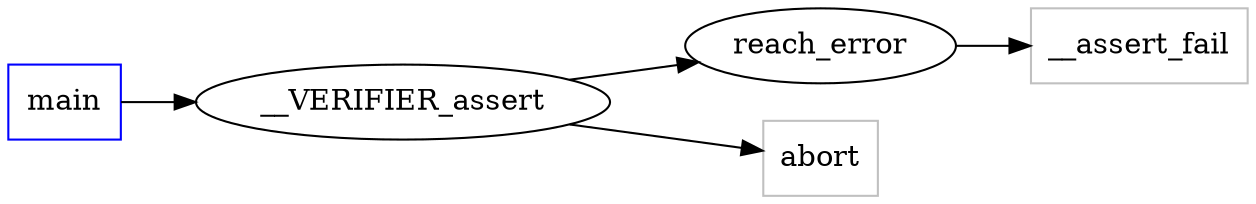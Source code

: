 digraph functioncalls {
rankdir=LR;

main [shape="box", color=blue];
reach_error [label="reach_error", ];
__VERIFIER_assert -> reach_error;
abort [label="abort", shape="box", color=grey];
__VERIFIER_assert -> abort;
__VERIFIER_assert [label="__VERIFIER_assert", ];
main -> __VERIFIER_assert;
__assert_fail [label="__assert_fail", shape="box", color=grey];
reach_error -> __assert_fail;
}
